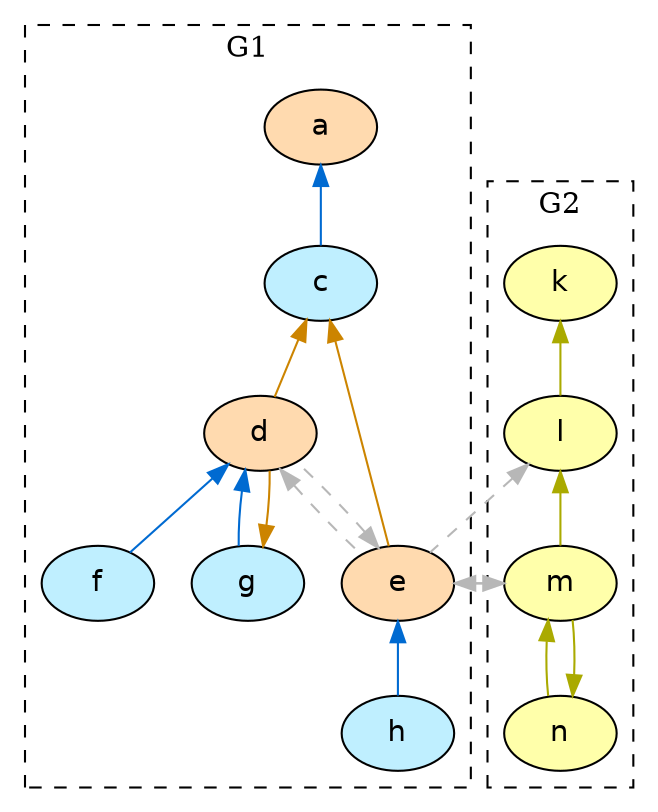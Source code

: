 digraph G {
  node [shape=oval style=filled fontname=Helvetica fontsize=14]
  subgraph cluster_g1{
  label = "G1"; color = black; style ="dashed";
    node [fillcolor="#ffdaaf" fontcolor="#000000"] a d e;
    node [fillcolor="#bfefff" fontcolor="#000000"] c f g h;
  }
  subgraph cluster_g2{
  label = "G2"; color = black; style ="dashed";
    node [fillcolor="#FFFFAA" fontcolor="#000000"] k l m n;
  }
  edge [dir=back, color="#006ad1", style="solid"]
        "a" -> "c";
        "d" -> "f";
        "d" -> "g";
        "e" -> "h";
  edge [dir=back, color="#AAAA00", style="solid"]
        "k" -> "l";
        "l" -> "m";
        "m" -> "n";
        "n" -> "m";
  edge [dir=back, color="#cc8400", style="solid"]
        "c" -> "d";
        "c" -> "e";
        "g" -> "d";
  edge [dir=back, color="#b7b7b7", style="dashed"]
        "l" -> "e";
        "d" -> "e";
        "e" -> "d";
        "e" -> "m";
        "m" -> "e";
}

